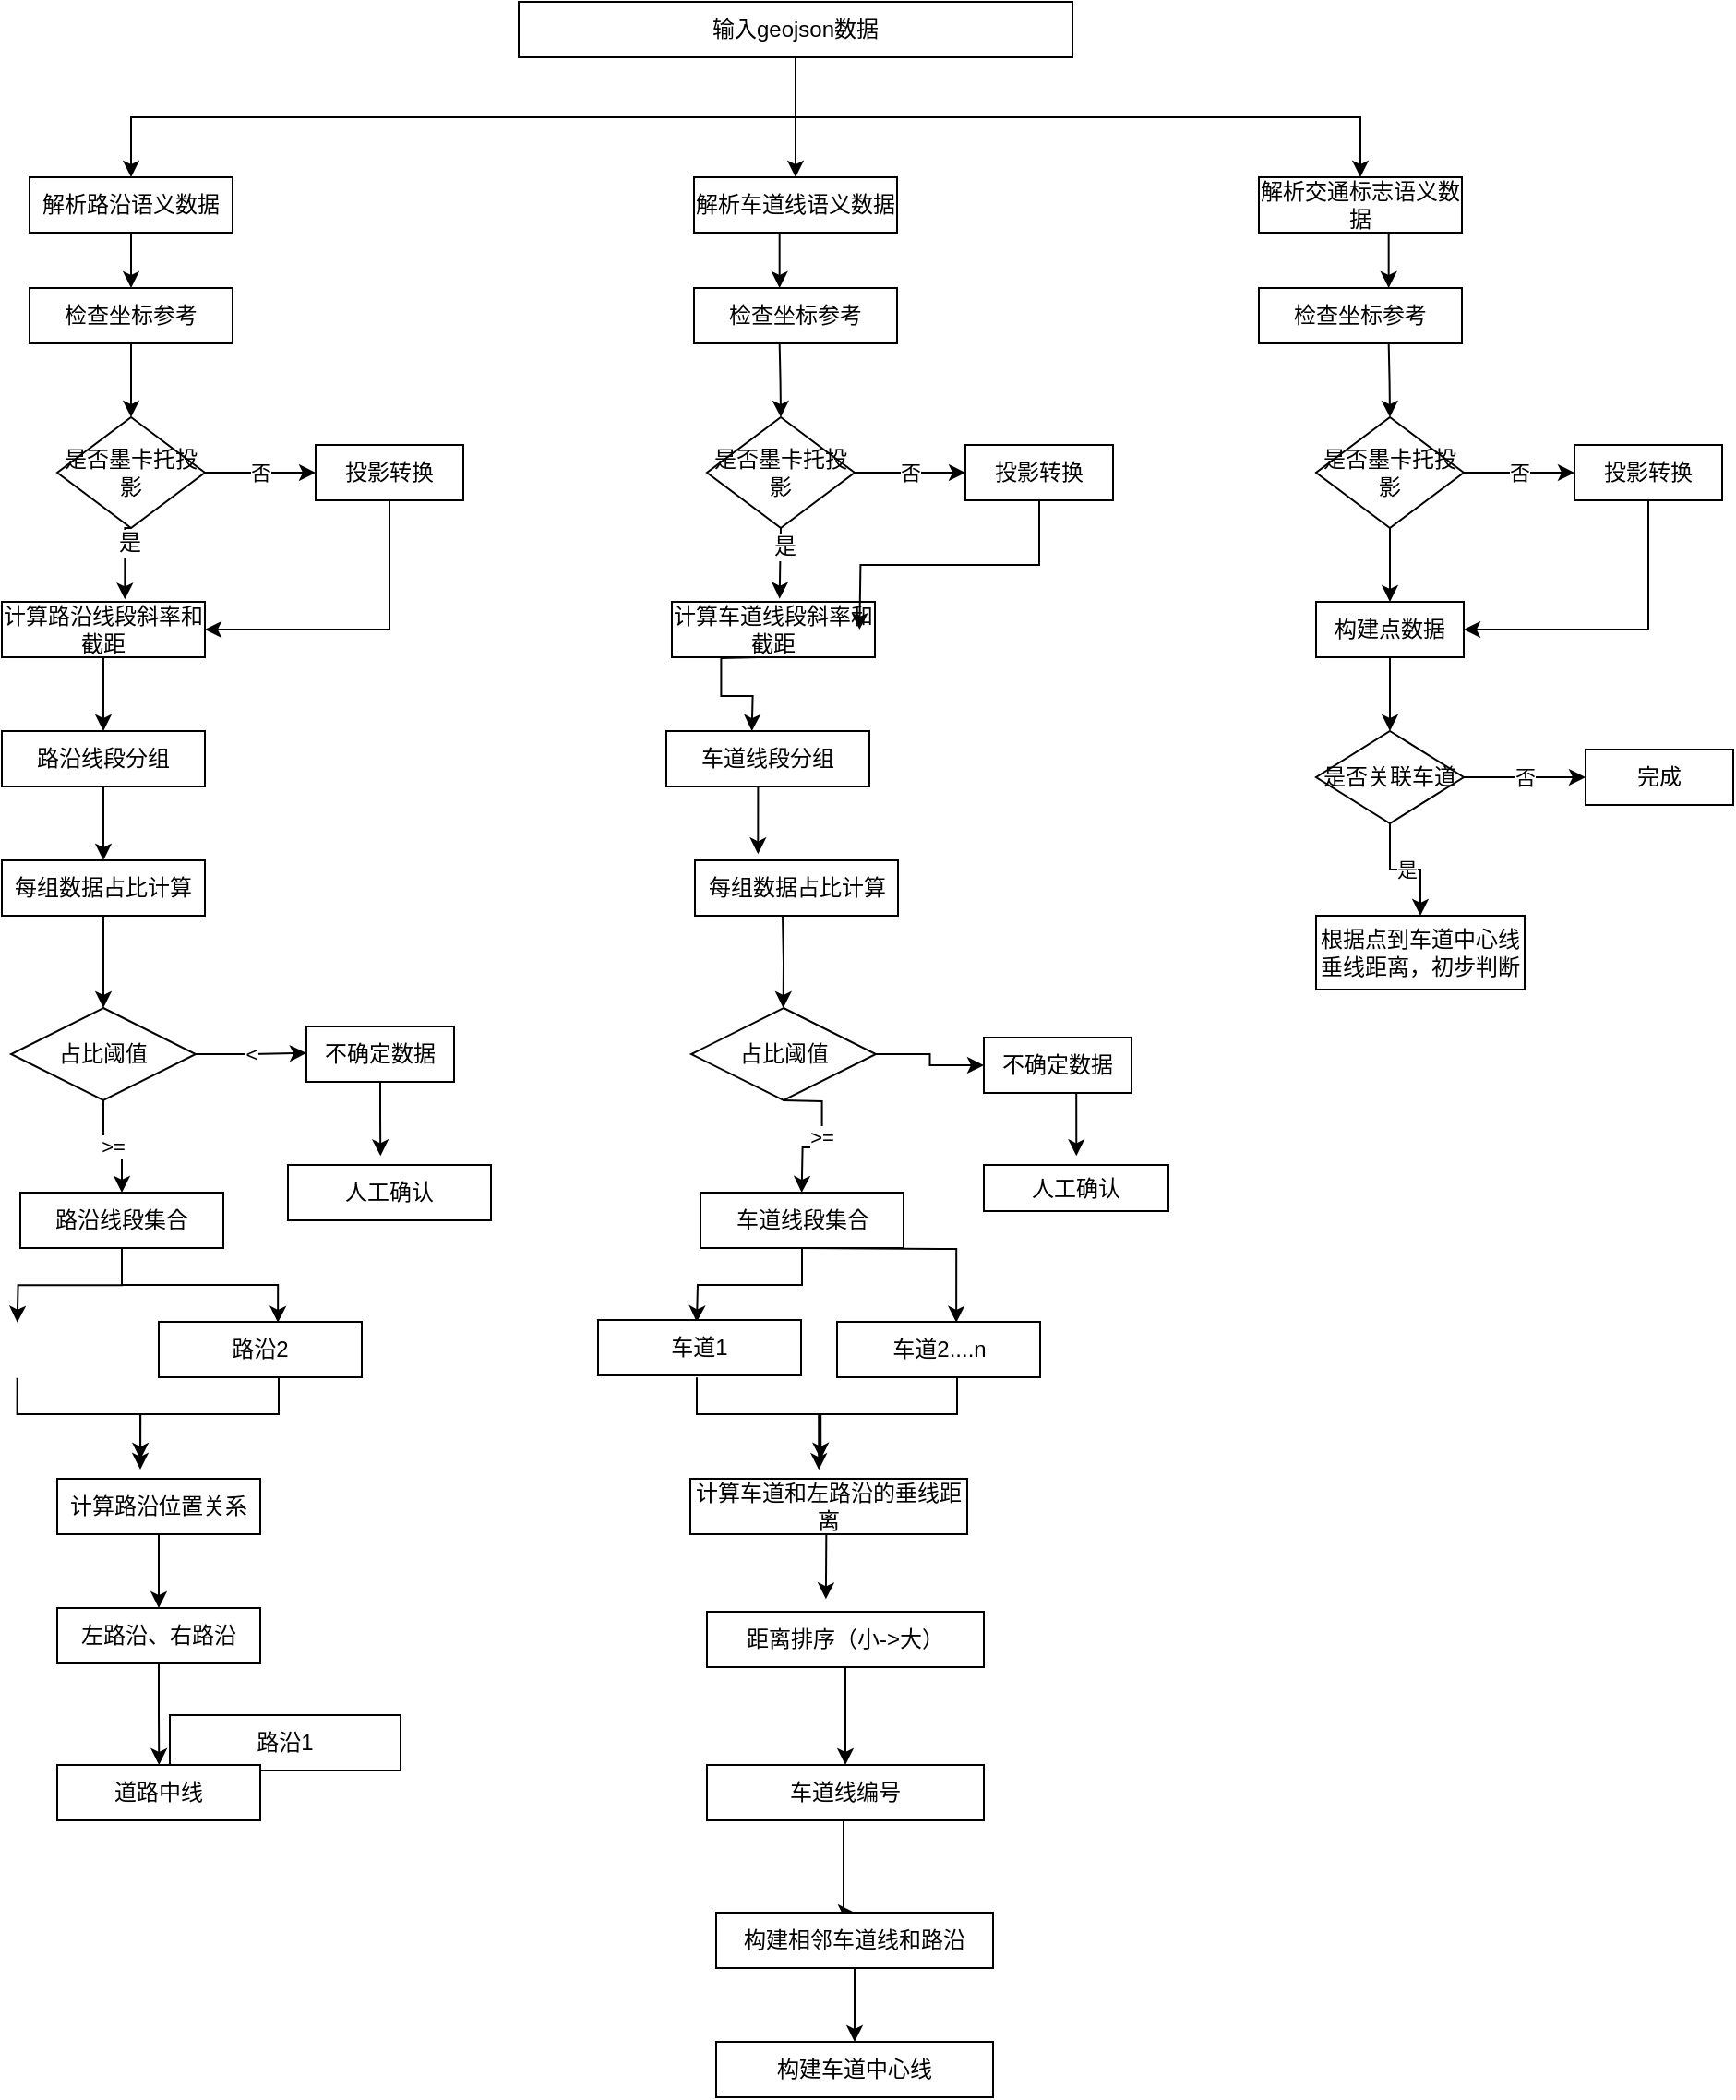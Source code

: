 <mxfile version="10.6.6" type="github"><diagram id="6-_netkW37LcGr_8hWaV" name="Page-1"><mxGraphModel dx="1840" dy="778" grid="1" gridSize="10" guides="1" tooltips="1" connect="1" arrows="1" fold="1" page="1" pageScale="1" pageWidth="827" pageHeight="1169" math="0" shadow="0"><root><mxCell id="0"/><mxCell id="1" parent="0"/><mxCell id="D04tNtbikMdSpkfqF5A8-1" style="edgeStyle=orthogonalEdgeStyle;rounded=0;orthogonalLoop=1;jettySize=auto;html=1;exitX=0.5;exitY=1;exitDx=0;exitDy=0;entryX=0.5;entryY=0;entryDx=0;entryDy=0;" parent="1" source="D04tNtbikMdSpkfqF5A8-2" target="D04tNtbikMdSpkfqF5A8-6" edge="1"><mxGeometry relative="1" as="geometry"/></mxCell><mxCell id="D04tNtbikMdSpkfqF5A8-2" value="解析路沿语义数据" style="rounded=0;whiteSpace=wrap;html=1;" parent="1" vertex="1"><mxGeometry x="19" y="112" width="110" height="30" as="geometry"/></mxCell><mxCell id="D04tNtbikMdSpkfqF5A8-3" style="edgeStyle=orthogonalEdgeStyle;rounded=0;orthogonalLoop=1;jettySize=auto;html=1;exitX=0.5;exitY=1;exitDx=0;exitDy=0;entryX=0.5;entryY=0;entryDx=0;entryDy=0;" parent="1" source="D04tNtbikMdSpkfqF5A8-4" target="D04tNtbikMdSpkfqF5A8-14" edge="1"><mxGeometry relative="1" as="geometry"/></mxCell><mxCell id="D04tNtbikMdSpkfqF5A8-4" value="计算路沿线段斜率和截距" style="rounded=0;whiteSpace=wrap;html=1;" parent="1" vertex="1"><mxGeometry x="4" y="342" width="110" height="30" as="geometry"/></mxCell><mxCell id="D04tNtbikMdSpkfqF5A8-5" style="edgeStyle=orthogonalEdgeStyle;rounded=0;orthogonalLoop=1;jettySize=auto;html=1;exitX=0.5;exitY=1;exitDx=0;exitDy=0;entryX=0.5;entryY=0;entryDx=0;entryDy=0;" parent="1" source="D04tNtbikMdSpkfqF5A8-6" target="D04tNtbikMdSpkfqF5A8-10" edge="1"><mxGeometry relative="1" as="geometry"/></mxCell><mxCell id="D04tNtbikMdSpkfqF5A8-6" value="检查坐标参考" style="rounded=0;whiteSpace=wrap;html=1;" parent="1" vertex="1"><mxGeometry x="19" y="172" width="110" height="30" as="geometry"/></mxCell><mxCell id="D04tNtbikMdSpkfqF5A8-7" style="edgeStyle=orthogonalEdgeStyle;rounded=0;orthogonalLoop=1;jettySize=auto;html=1;exitX=0.5;exitY=1;exitDx=0;exitDy=0;entryX=0.606;entryY=-0.044;entryDx=0;entryDy=0;entryPerimeter=0;" parent="1" source="D04tNtbikMdSpkfqF5A8-10" target="D04tNtbikMdSpkfqF5A8-4" edge="1"><mxGeometry relative="1" as="geometry"/></mxCell><mxCell id="D04tNtbikMdSpkfqF5A8-8" value="是" style="text;html=1;resizable=0;points=[];align=center;verticalAlign=middle;labelBackgroundColor=#ffffff;" parent="D04tNtbikMdSpkfqF5A8-7" vertex="1" connectable="0"><mxGeometry x="-0.463" y="2" relative="1" as="geometry"><mxPoint as="offset"/></mxGeometry></mxCell><mxCell id="D04tNtbikMdSpkfqF5A8-9" value="否" style="edgeStyle=orthogonalEdgeStyle;rounded=0;orthogonalLoop=1;jettySize=auto;html=1;exitX=1;exitY=0.5;exitDx=0;exitDy=0;entryX=0;entryY=0.5;entryDx=0;entryDy=0;" parent="1" source="D04tNtbikMdSpkfqF5A8-10" target="D04tNtbikMdSpkfqF5A8-12" edge="1"><mxGeometry relative="1" as="geometry"><mxPoint x="149" y="272" as="targetPoint"/></mxGeometry></mxCell><mxCell id="D04tNtbikMdSpkfqF5A8-10" value="是否墨卡托投影" style="rhombus;whiteSpace=wrap;html=1;" parent="1" vertex="1"><mxGeometry x="34" y="242" width="80" height="60" as="geometry"/></mxCell><mxCell id="D04tNtbikMdSpkfqF5A8-11" style="edgeStyle=orthogonalEdgeStyle;rounded=0;orthogonalLoop=1;jettySize=auto;html=1;exitX=0.5;exitY=1;exitDx=0;exitDy=0;entryX=1;entryY=0.5;entryDx=0;entryDy=0;" parent="1" source="D04tNtbikMdSpkfqF5A8-12" target="D04tNtbikMdSpkfqF5A8-4" edge="1"><mxGeometry relative="1" as="geometry"/></mxCell><mxCell id="D04tNtbikMdSpkfqF5A8-12" value="投影转换" style="rounded=0;whiteSpace=wrap;html=1;" parent="1" vertex="1"><mxGeometry x="174" y="257" width="80" height="30" as="geometry"/></mxCell><mxCell id="D04tNtbikMdSpkfqF5A8-13" style="edgeStyle=orthogonalEdgeStyle;rounded=0;orthogonalLoop=1;jettySize=auto;html=1;exitX=0.5;exitY=1;exitDx=0;exitDy=0;entryX=0.5;entryY=0;entryDx=0;entryDy=0;" parent="1" source="D04tNtbikMdSpkfqF5A8-14" target="D04tNtbikMdSpkfqF5A8-16" edge="1"><mxGeometry relative="1" as="geometry"/></mxCell><mxCell id="D04tNtbikMdSpkfqF5A8-14" value="路沿线段分组" style="rounded=0;whiteSpace=wrap;html=1;" parent="1" vertex="1"><mxGeometry x="4" y="412" width="110" height="30" as="geometry"/></mxCell><mxCell id="D04tNtbikMdSpkfqF5A8-15" style="edgeStyle=orthogonalEdgeStyle;rounded=0;orthogonalLoop=1;jettySize=auto;html=1;exitX=0.5;exitY=1;exitDx=0;exitDy=0;entryX=0.5;entryY=0;entryDx=0;entryDy=0;" parent="1" source="D04tNtbikMdSpkfqF5A8-16" target="D04tNtbikMdSpkfqF5A8-19" edge="1"><mxGeometry relative="1" as="geometry"/></mxCell><mxCell id="D04tNtbikMdSpkfqF5A8-16" value="每组数据占比计算" style="rounded=0;whiteSpace=wrap;html=1;" parent="1" vertex="1"><mxGeometry x="4" y="482" width="110" height="30" as="geometry"/></mxCell><mxCell id="D04tNtbikMdSpkfqF5A8-17" value="&amp;gt;=" style="edgeStyle=orthogonalEdgeStyle;rounded=0;orthogonalLoop=1;jettySize=auto;html=1;exitX=0.5;exitY=1;exitDx=0;exitDy=0;entryX=0.5;entryY=0;entryDx=0;entryDy=0;" parent="1" source="D04tNtbikMdSpkfqF5A8-19" target="D04tNtbikMdSpkfqF5A8-22" edge="1"><mxGeometry relative="1" as="geometry"/></mxCell><mxCell id="D04tNtbikMdSpkfqF5A8-18" value="&amp;lt;" style="edgeStyle=orthogonalEdgeStyle;rounded=0;orthogonalLoop=1;jettySize=auto;html=1;exitX=1;exitY=0.5;exitDx=0;exitDy=0;" parent="1" source="D04tNtbikMdSpkfqF5A8-19" edge="1"><mxGeometry relative="1" as="geometry"><mxPoint x="169" y="586.429" as="targetPoint"/></mxGeometry></mxCell><mxCell id="D04tNtbikMdSpkfqF5A8-19" value="占比阈值" style="rhombus;whiteSpace=wrap;html=1;" parent="1" vertex="1"><mxGeometry x="9" y="562" width="100" height="50" as="geometry"/></mxCell><mxCell id="D04tNtbikMdSpkfqF5A8-20" style="edgeStyle=orthogonalEdgeStyle;rounded=0;orthogonalLoop=1;jettySize=auto;html=1;exitX=0.5;exitY=1;exitDx=0;exitDy=0;entryX=0.5;entryY=0;entryDx=0;entryDy=0;" parent="1" source="D04tNtbikMdSpkfqF5A8-22" edge="1"><mxGeometry relative="1" as="geometry"><mxPoint x="12.333" y="732.333" as="targetPoint"/></mxGeometry></mxCell><mxCell id="D04tNtbikMdSpkfqF5A8-21" style="edgeStyle=orthogonalEdgeStyle;rounded=0;orthogonalLoop=1;jettySize=auto;html=1;exitX=0.5;exitY=1;exitDx=0;exitDy=0;entryX=0.587;entryY=0.014;entryDx=0;entryDy=0;entryPerimeter=0;" parent="1" source="D04tNtbikMdSpkfqF5A8-22" target="D04tNtbikMdSpkfqF5A8-42" edge="1"><mxGeometry relative="1" as="geometry"/></mxCell><mxCell id="D04tNtbikMdSpkfqF5A8-22" value="路沿线段集合" style="rounded=0;whiteSpace=wrap;html=1;" parent="1" vertex="1"><mxGeometry x="14" y="662" width="110" height="30" as="geometry"/></mxCell><mxCell id="D04tNtbikMdSpkfqF5A8-23" style="edgeStyle=orthogonalEdgeStyle;rounded=0;orthogonalLoop=1;jettySize=auto;html=1;exitX=0.5;exitY=1;exitDx=0;exitDy=0;entryX=0.5;entryY=0;entryDx=0;entryDy=0;" parent="1" edge="1"><mxGeometry relative="1" as="geometry"><mxPoint x="79.059" y="806.529" as="targetPoint"/><Array as="points"><mxPoint x="12" y="782"/><mxPoint x="79" y="782"/></Array><mxPoint x="12.333" y="762.333" as="sourcePoint"/></mxGeometry></mxCell><mxCell id="D04tNtbikMdSpkfqF5A8-24" value="路沿1" style="rounded=0;whiteSpace=wrap;html=1;" parent="1" vertex="1"><mxGeometry x="95" y="945" width="125" height="30" as="geometry"/></mxCell><mxCell id="D04tNtbikMdSpkfqF5A8-25" style="edgeStyle=orthogonalEdgeStyle;rounded=0;orthogonalLoop=1;jettySize=auto;html=1;exitX=0.5;exitY=1;exitDx=0;exitDy=0;" parent="1" source="D04tNtbikMdSpkfqF5A8-26" edge="1"><mxGeometry relative="1" as="geometry"><mxPoint x="586.143" y="642.143" as="targetPoint"/></mxGeometry></mxCell><mxCell id="D04tNtbikMdSpkfqF5A8-26" value="不确定数据" style="rounded=0;whiteSpace=wrap;html=1;" parent="1" vertex="1"><mxGeometry x="536" y="578" width="80" height="30" as="geometry"/></mxCell><mxCell id="D04tNtbikMdSpkfqF5A8-27" style="edgeStyle=orthogonalEdgeStyle;rounded=0;orthogonalLoop=1;jettySize=auto;html=1;exitX=0.5;exitY=1;exitDx=0;exitDy=0;entryX=0.5;entryY=0;entryDx=0;entryDy=0;" parent="1" edge="1"><mxGeometry relative="1" as="geometry"><mxPoint x="425.333" y="142" as="sourcePoint"/><mxPoint x="425.333" y="172" as="targetPoint"/></mxGeometry></mxCell><mxCell id="D04tNtbikMdSpkfqF5A8-28" value="解析车道线语义数据" style="rounded=0;whiteSpace=wrap;html=1;" parent="1" vertex="1"><mxGeometry x="379" y="112" width="110" height="30" as="geometry"/></mxCell><mxCell id="D04tNtbikMdSpkfqF5A8-29" style="edgeStyle=orthogonalEdgeStyle;rounded=0;orthogonalLoop=1;jettySize=auto;html=1;exitX=0.5;exitY=1;exitDx=0;exitDy=0;entryX=0.5;entryY=0;entryDx=0;entryDy=0;" parent="1" edge="1"><mxGeometry relative="1" as="geometry"><mxPoint x="413.667" y="372" as="sourcePoint"/><mxPoint x="410.333" y="412" as="targetPoint"/></mxGeometry></mxCell><mxCell id="D04tNtbikMdSpkfqF5A8-30" value="计算车道线段斜率和截距" style="rounded=0;whiteSpace=wrap;html=1;" parent="1" vertex="1"><mxGeometry x="367" y="342" width="110" height="30" as="geometry"/></mxCell><mxCell id="D04tNtbikMdSpkfqF5A8-31" style="edgeStyle=orthogonalEdgeStyle;rounded=0;orthogonalLoop=1;jettySize=auto;html=1;exitX=0.5;exitY=1;exitDx=0;exitDy=0;entryX=0.5;entryY=0;entryDx=0;entryDy=0;" parent="1" target="D04tNtbikMdSpkfqF5A8-36" edge="1"><mxGeometry relative="1" as="geometry"><mxPoint x="425.333" y="202" as="sourcePoint"/></mxGeometry></mxCell><mxCell id="D04tNtbikMdSpkfqF5A8-32" value="检查坐标参考" style="rounded=0;whiteSpace=wrap;html=1;" parent="1" vertex="1"><mxGeometry x="379" y="172" width="110" height="30" as="geometry"/></mxCell><mxCell id="D04tNtbikMdSpkfqF5A8-33" style="edgeStyle=orthogonalEdgeStyle;rounded=0;orthogonalLoop=1;jettySize=auto;html=1;exitX=0.5;exitY=1;exitDx=0;exitDy=0;entryX=0.606;entryY=-0.044;entryDx=0;entryDy=0;entryPerimeter=0;" parent="1" source="D04tNtbikMdSpkfqF5A8-36" edge="1"><mxGeometry relative="1" as="geometry"><mxPoint x="425.333" y="340.333" as="targetPoint"/></mxGeometry></mxCell><mxCell id="D04tNtbikMdSpkfqF5A8-34" value="是" style="text;html=1;resizable=0;points=[];align=center;verticalAlign=middle;labelBackgroundColor=#ffffff;" parent="D04tNtbikMdSpkfqF5A8-33" vertex="1" connectable="0"><mxGeometry x="-0.463" y="2" relative="1" as="geometry"><mxPoint as="offset"/></mxGeometry></mxCell><mxCell id="D04tNtbikMdSpkfqF5A8-35" value="否" style="edgeStyle=orthogonalEdgeStyle;rounded=0;orthogonalLoop=1;jettySize=auto;html=1;exitX=1;exitY=0.5;exitDx=0;exitDy=0;entryX=0;entryY=0.5;entryDx=0;entryDy=0;" parent="1" source="D04tNtbikMdSpkfqF5A8-36" target="D04tNtbikMdSpkfqF5A8-38" edge="1"><mxGeometry relative="1" as="geometry"><mxPoint x="501" y="272" as="targetPoint"/></mxGeometry></mxCell><mxCell id="D04tNtbikMdSpkfqF5A8-36" value="是否墨卡托投影" style="rhombus;whiteSpace=wrap;html=1;" parent="1" vertex="1"><mxGeometry x="386" y="242" width="80" height="60" as="geometry"/></mxCell><mxCell id="D04tNtbikMdSpkfqF5A8-37" style="edgeStyle=orthogonalEdgeStyle;rounded=0;orthogonalLoop=1;jettySize=auto;html=1;exitX=0.5;exitY=1;exitDx=0;exitDy=0;entryX=1;entryY=0.5;entryDx=0;entryDy=0;" parent="1" source="D04tNtbikMdSpkfqF5A8-38" edge="1"><mxGeometry relative="1" as="geometry"><mxPoint x="468.667" y="357" as="targetPoint"/></mxGeometry></mxCell><mxCell id="D04tNtbikMdSpkfqF5A8-38" value="投影转换" style="rounded=0;whiteSpace=wrap;html=1;" parent="1" vertex="1"><mxGeometry x="526" y="257" width="80" height="30" as="geometry"/></mxCell><mxCell id="D04tNtbikMdSpkfqF5A8-39" style="edgeStyle=orthogonalEdgeStyle;rounded=0;orthogonalLoop=1;jettySize=auto;html=1;exitX=0.5;exitY=1;exitDx=0;exitDy=0;entryX=0.376;entryY=-0.106;entryDx=0;entryDy=0;entryPerimeter=0;" parent="1" edge="1"><mxGeometry relative="1" as="geometry"><mxPoint x="410.333" y="442" as="sourcePoint"/><mxPoint x="413.667" y="478.667" as="targetPoint"/></mxGeometry></mxCell><mxCell id="D04tNtbikMdSpkfqF5A8-40" value="车道线段分组" style="rounded=0;whiteSpace=wrap;html=1;" parent="1" vertex="1"><mxGeometry x="364" y="412" width="110" height="30" as="geometry"/></mxCell><mxCell id="D04tNtbikMdSpkfqF5A8-41" style="edgeStyle=orthogonalEdgeStyle;rounded=0;orthogonalLoop=1;jettySize=auto;html=1;exitX=0.5;exitY=1;exitDx=0;exitDy=0;" parent="1" source="D04tNtbikMdSpkfqF5A8-42" edge="1"><mxGeometry relative="1" as="geometry"><mxPoint x="79" y="812" as="targetPoint"/><Array as="points"><mxPoint x="154" y="782"/><mxPoint x="79" y="782"/></Array></mxGeometry></mxCell><mxCell id="D04tNtbikMdSpkfqF5A8-42" value="路沿2" style="rounded=0;whiteSpace=wrap;html=1;" parent="1" vertex="1"><mxGeometry x="89" y="732" width="110" height="30" as="geometry"/></mxCell><mxCell id="D04tNtbikMdSpkfqF5A8-43" style="edgeStyle=orthogonalEdgeStyle;rounded=0;orthogonalLoop=1;jettySize=auto;html=1;exitX=0.5;exitY=1;exitDx=0;exitDy=0;entryX=0.5;entryY=0;entryDx=0;entryDy=0;" parent="1" source="D04tNtbikMdSpkfqF5A8-44" target="D04tNtbikMdSpkfqF5A8-46" edge="1"><mxGeometry relative="1" as="geometry"/></mxCell><mxCell id="D04tNtbikMdSpkfqF5A8-44" value="计算路沿位置关系" style="rounded=0;whiteSpace=wrap;html=1;" parent="1" vertex="1"><mxGeometry x="34" y="817" width="110" height="30" as="geometry"/></mxCell><mxCell id="D04tNtbikMdSpkfqF5A8-45" style="edgeStyle=orthogonalEdgeStyle;rounded=0;orthogonalLoop=1;jettySize=auto;html=1;exitX=0.5;exitY=1;exitDx=0;exitDy=0;" parent="1" source="D04tNtbikMdSpkfqF5A8-46" edge="1"><mxGeometry relative="1" as="geometry"><mxPoint x="89.143" y="972" as="targetPoint"/></mxGeometry></mxCell><mxCell id="D04tNtbikMdSpkfqF5A8-46" value="左路沿、右路沿" style="rounded=0;whiteSpace=wrap;html=1;" parent="1" vertex="1"><mxGeometry x="34" y="887" width="110" height="30" as="geometry"/></mxCell><mxCell id="D04tNtbikMdSpkfqF5A8-47" style="edgeStyle=orthogonalEdgeStyle;rounded=0;orthogonalLoop=1;jettySize=auto;html=1;exitX=0.5;exitY=1;exitDx=0;exitDy=0;entryX=0.5;entryY=0;entryDx=0;entryDy=0;" parent="1" edge="1"><mxGeometry relative="1" as="geometry"><mxPoint x="427" y="512" as="sourcePoint"/><mxPoint x="427.333" y="562" as="targetPoint"/></mxGeometry></mxCell><mxCell id="D04tNtbikMdSpkfqF5A8-48" value="每组数据占比计算" style="rounded=0;whiteSpace=wrap;html=1;" parent="1" vertex="1"><mxGeometry x="379.5" y="482" width="110" height="30" as="geometry"/></mxCell><mxCell id="D04tNtbikMdSpkfqF5A8-49" value="&amp;gt;=" style="edgeStyle=orthogonalEdgeStyle;rounded=0;orthogonalLoop=1;jettySize=auto;html=1;exitX=0.5;exitY=1;exitDx=0;exitDy=0;entryX=0.5;entryY=0;entryDx=0;entryDy=0;" parent="1" edge="1"><mxGeometry relative="1" as="geometry"><mxPoint x="427.333" y="612" as="sourcePoint"/><mxPoint x="437.333" y="662" as="targetPoint"/></mxGeometry></mxCell><mxCell id="J7Q6z3CBT8sccJEZ1OS6-2" style="edgeStyle=orthogonalEdgeStyle;rounded=0;orthogonalLoop=1;jettySize=auto;html=1;exitX=1;exitY=0.5;exitDx=0;exitDy=0;entryX=0;entryY=0.5;entryDx=0;entryDy=0;" edge="1" parent="1" source="D04tNtbikMdSpkfqF5A8-51" target="D04tNtbikMdSpkfqF5A8-26"><mxGeometry relative="1" as="geometry"/></mxCell><mxCell id="D04tNtbikMdSpkfqF5A8-51" value="占比阈值" style="rhombus;whiteSpace=wrap;html=1;" parent="1" vertex="1"><mxGeometry x="377.5" y="562" width="100" height="50" as="geometry"/></mxCell><mxCell id="D04tNtbikMdSpkfqF5A8-52" style="edgeStyle=orthogonalEdgeStyle;rounded=0;orthogonalLoop=1;jettySize=auto;html=1;exitX=0.5;exitY=1;exitDx=0;exitDy=0;entryX=0.5;entryY=0;entryDx=0;entryDy=0;" parent="1" source="D04tNtbikMdSpkfqF5A8-54" edge="1"><mxGeometry relative="1" as="geometry"><mxPoint x="380.5" y="732.143" as="targetPoint"/></mxGeometry></mxCell><mxCell id="D04tNtbikMdSpkfqF5A8-53" style="edgeStyle=orthogonalEdgeStyle;rounded=0;orthogonalLoop=1;jettySize=auto;html=1;exitX=0.5;exitY=1;exitDx=0;exitDy=0;entryX=0.587;entryY=0.014;entryDx=0;entryDy=0;entryPerimeter=0;" parent="1" target="D04tNtbikMdSpkfqF5A8-57" edge="1"><mxGeometry relative="1" as="geometry"><mxPoint x="437.333" y="692" as="sourcePoint"/></mxGeometry></mxCell><mxCell id="D04tNtbikMdSpkfqF5A8-54" value="车道线段集合" style="rounded=0;whiteSpace=wrap;html=1;" parent="1" vertex="1"><mxGeometry x="382.5" y="662" width="110" height="30" as="geometry"/></mxCell><mxCell id="D04tNtbikMdSpkfqF5A8-55" style="edgeStyle=orthogonalEdgeStyle;rounded=0;orthogonalLoop=1;jettySize=auto;html=1;exitX=0.5;exitY=1;exitDx=0;exitDy=0;entryX=0.5;entryY=0;entryDx=0;entryDy=0;" parent="1" edge="1"><mxGeometry relative="1" as="geometry"><mxPoint x="380.5" y="762.143" as="sourcePoint"/><mxPoint x="447.643" y="806.429" as="targetPoint"/><Array as="points"><mxPoint x="380.5" y="782"/><mxPoint x="447.5" y="782"/></Array></mxGeometry></mxCell><mxCell id="D04tNtbikMdSpkfqF5A8-56" style="edgeStyle=orthogonalEdgeStyle;rounded=0;orthogonalLoop=1;jettySize=auto;html=1;exitX=0.5;exitY=1;exitDx=0;exitDy=0;" parent="1" source="D04tNtbikMdSpkfqF5A8-57" edge="1"><mxGeometry relative="1" as="geometry"><mxPoint x="446.643" y="812.143" as="targetPoint"/><Array as="points"><mxPoint x="521.5" y="782"/><mxPoint x="446.5" y="782"/></Array></mxGeometry></mxCell><mxCell id="D04tNtbikMdSpkfqF5A8-57" value="车道2....n" style="rounded=0;whiteSpace=wrap;html=1;" parent="1" vertex="1"><mxGeometry x="456.5" y="732" width="110" height="30" as="geometry"/></mxCell><mxCell id="D04tNtbikMdSpkfqF5A8-58" style="edgeStyle=orthogonalEdgeStyle;rounded=0;orthogonalLoop=1;jettySize=auto;html=1;exitX=0.5;exitY=1;exitDx=0;exitDy=0;" parent="1" edge="1"><mxGeometry relative="1" as="geometry"><mxPoint x="450.429" y="882.143" as="targetPoint"/><mxPoint x="450.667" y="847" as="sourcePoint"/></mxGeometry></mxCell><mxCell id="D04tNtbikMdSpkfqF5A8-59" value="计算车道和左路沿的垂线距离" style="rounded=0;whiteSpace=wrap;html=1;" parent="1" vertex="1"><mxGeometry x="377" y="817" width="150" height="30" as="geometry"/></mxCell><mxCell id="D04tNtbikMdSpkfqF5A8-60" style="edgeStyle=orthogonalEdgeStyle;rounded=0;orthogonalLoop=1;jettySize=auto;html=1;exitX=0.5;exitY=1;exitDx=0;exitDy=0;" parent="1" source="D04tNtbikMdSpkfqF5A8-61" edge="1"><mxGeometry relative="1" as="geometry"><mxPoint x="209.143" y="642.143" as="targetPoint"/></mxGeometry></mxCell><mxCell id="D04tNtbikMdSpkfqF5A8-61" value="不确定数据" style="rounded=0;whiteSpace=wrap;html=1;" parent="1" vertex="1"><mxGeometry x="169" y="572" width="80" height="30" as="geometry"/></mxCell><mxCell id="D04tNtbikMdSpkfqF5A8-62" value="车道1" style="rounded=0;whiteSpace=wrap;html=1;" parent="1" vertex="1"><mxGeometry x="327" y="731" width="110" height="30" as="geometry"/></mxCell><mxCell id="D04tNtbikMdSpkfqF5A8-63" style="edgeStyle=orthogonalEdgeStyle;rounded=0;orthogonalLoop=1;jettySize=auto;html=1;exitX=0.5;exitY=1;exitDx=0;exitDy=0;entryX=0.5;entryY=0;entryDx=0;entryDy=0;" parent="1" source="D04tNtbikMdSpkfqF5A8-64" target="D04tNtbikMdSpkfqF5A8-66" edge="1"><mxGeometry relative="1" as="geometry"/></mxCell><mxCell id="D04tNtbikMdSpkfqF5A8-64" value="距离排序（小-&amp;gt;大）" style="rounded=0;whiteSpace=wrap;html=1;" parent="1" vertex="1"><mxGeometry x="386" y="889" width="150" height="30" as="geometry"/></mxCell><mxCell id="D04tNtbikMdSpkfqF5A8-65" style="edgeStyle=orthogonalEdgeStyle;rounded=0;orthogonalLoop=1;jettySize=auto;html=1;exitX=0.5;exitY=1;exitDx=0;exitDy=0;entryX=0.5;entryY=0;entryDx=0;entryDy=0;" parent="1" source="D04tNtbikMdSpkfqF5A8-66" target="D04tNtbikMdSpkfqF5A8-68" edge="1"><mxGeometry relative="1" as="geometry"><Array as="points"><mxPoint x="460" y="1052"/></Array></mxGeometry></mxCell><mxCell id="D04tNtbikMdSpkfqF5A8-66" value="车道线编号" style="rounded=0;whiteSpace=wrap;html=1;" parent="1" vertex="1"><mxGeometry x="386" y="972" width="150" height="30" as="geometry"/></mxCell><mxCell id="D04tNtbikMdSpkfqF5A8-67" style="edgeStyle=orthogonalEdgeStyle;rounded=0;orthogonalLoop=1;jettySize=auto;html=1;exitX=0.5;exitY=1;exitDx=0;exitDy=0;entryX=0.5;entryY=0;entryDx=0;entryDy=0;" parent="1" source="D04tNtbikMdSpkfqF5A8-68" target="D04tNtbikMdSpkfqF5A8-69" edge="1"><mxGeometry relative="1" as="geometry"/></mxCell><mxCell id="D04tNtbikMdSpkfqF5A8-68" value="构建相邻车道线和路沿" style="rounded=0;whiteSpace=wrap;html=1;" parent="1" vertex="1"><mxGeometry x="391" y="1052" width="150" height="30" as="geometry"/></mxCell><mxCell id="D04tNtbikMdSpkfqF5A8-69" value="构建车道中心线" style="rounded=0;whiteSpace=wrap;html=1;" parent="1" vertex="1"><mxGeometry x="391" y="1122" width="150" height="30" as="geometry"/></mxCell><mxCell id="D04tNtbikMdSpkfqF5A8-70" value="人工确认" style="rounded=0;whiteSpace=wrap;html=1;" parent="1" vertex="1"><mxGeometry x="159" y="647" width="110" height="30" as="geometry"/></mxCell><mxCell id="D04tNtbikMdSpkfqF5A8-71" value="人工确认" style="rounded=0;whiteSpace=wrap;html=1;" parent="1" vertex="1"><mxGeometry x="536" y="647" width="100" height="25" as="geometry"/></mxCell><mxCell id="D04tNtbikMdSpkfqF5A8-72" value="道路中线" style="rounded=0;whiteSpace=wrap;html=1;" parent="1" vertex="1"><mxGeometry x="34" y="972" width="110" height="30" as="geometry"/></mxCell><mxCell id="D04tNtbikMdSpkfqF5A8-73" style="edgeStyle=orthogonalEdgeStyle;rounded=0;orthogonalLoop=1;jettySize=auto;html=1;exitX=0.5;exitY=1;exitDx=0;exitDy=0;entryX=0.5;entryY=0;entryDx=0;entryDy=0;" parent="1" edge="1"><mxGeometry relative="1" as="geometry"><mxPoint x="755.333" y="142" as="sourcePoint"/><mxPoint x="755.333" y="172" as="targetPoint"/></mxGeometry></mxCell><mxCell id="D04tNtbikMdSpkfqF5A8-74" value="解析交通标志语义数据" style="rounded=0;whiteSpace=wrap;html=1;" parent="1" vertex="1"><mxGeometry x="685" y="112" width="110" height="30" as="geometry"/></mxCell><mxCell id="D04tNtbikMdSpkfqF5A8-75" style="edgeStyle=orthogonalEdgeStyle;rounded=0;orthogonalLoop=1;jettySize=auto;html=1;exitX=0.5;exitY=1;exitDx=0;exitDy=0;entryX=0.5;entryY=0;entryDx=0;entryDy=0;" parent="1" target="D04tNtbikMdSpkfqF5A8-79" edge="1"><mxGeometry relative="1" as="geometry"><mxPoint x="755.333" y="202" as="sourcePoint"/></mxGeometry></mxCell><mxCell id="D04tNtbikMdSpkfqF5A8-76" value="检查坐标参考" style="rounded=0;whiteSpace=wrap;html=1;" parent="1" vertex="1"><mxGeometry x="685" y="172" width="110" height="30" as="geometry"/></mxCell><mxCell id="D04tNtbikMdSpkfqF5A8-77" value="否" style="edgeStyle=orthogonalEdgeStyle;rounded=0;orthogonalLoop=1;jettySize=auto;html=1;exitX=1;exitY=0.5;exitDx=0;exitDy=0;entryX=0;entryY=0.5;entryDx=0;entryDy=0;" parent="1" source="D04tNtbikMdSpkfqF5A8-79" target="D04tNtbikMdSpkfqF5A8-81" edge="1"><mxGeometry relative="1" as="geometry"><mxPoint x="831" y="272" as="targetPoint"/></mxGeometry></mxCell><mxCell id="D04tNtbikMdSpkfqF5A8-78" style="edgeStyle=orthogonalEdgeStyle;rounded=0;orthogonalLoop=1;jettySize=auto;html=1;exitX=0.5;exitY=1;exitDx=0;exitDy=0;entryX=0.5;entryY=0;entryDx=0;entryDy=0;" parent="1" source="D04tNtbikMdSpkfqF5A8-79" target="D04tNtbikMdSpkfqF5A8-83" edge="1"><mxGeometry relative="1" as="geometry"/></mxCell><mxCell id="D04tNtbikMdSpkfqF5A8-79" value="是否墨卡托投影" style="rhombus;whiteSpace=wrap;html=1;" parent="1" vertex="1"><mxGeometry x="716" y="242" width="80" height="60" as="geometry"/></mxCell><mxCell id="D04tNtbikMdSpkfqF5A8-80" style="edgeStyle=orthogonalEdgeStyle;rounded=0;orthogonalLoop=1;jettySize=auto;html=1;exitX=0.5;exitY=1;exitDx=0;exitDy=0;entryX=1;entryY=0.5;entryDx=0;entryDy=0;" parent="1" source="D04tNtbikMdSpkfqF5A8-81" target="D04tNtbikMdSpkfqF5A8-83" edge="1"><mxGeometry relative="1" as="geometry"/></mxCell><mxCell id="D04tNtbikMdSpkfqF5A8-81" value="投影转换" style="rounded=0;whiteSpace=wrap;html=1;" parent="1" vertex="1"><mxGeometry x="856" y="257" width="80" height="30" as="geometry"/></mxCell><mxCell id="D04tNtbikMdSpkfqF5A8-82" style="edgeStyle=orthogonalEdgeStyle;rounded=0;orthogonalLoop=1;jettySize=auto;html=1;exitX=0.5;exitY=1;exitDx=0;exitDy=0;" parent="1" source="D04tNtbikMdSpkfqF5A8-83" target="D04tNtbikMdSpkfqF5A8-86" edge="1"><mxGeometry relative="1" as="geometry"/></mxCell><mxCell id="D04tNtbikMdSpkfqF5A8-83" value="构建点数据" style="rounded=0;whiteSpace=wrap;html=1;" parent="1" vertex="1"><mxGeometry x="716" y="342" width="80" height="30" as="geometry"/></mxCell><mxCell id="D04tNtbikMdSpkfqF5A8-84" value="否" style="edgeStyle=orthogonalEdgeStyle;rounded=0;orthogonalLoop=1;jettySize=auto;html=1;exitX=1;exitY=0.5;exitDx=0;exitDy=0;" parent="1" source="D04tNtbikMdSpkfqF5A8-86" target="D04tNtbikMdSpkfqF5A8-87" edge="1"><mxGeometry relative="1" as="geometry"/></mxCell><mxCell id="D04tNtbikMdSpkfqF5A8-85" value="是" style="edgeStyle=orthogonalEdgeStyle;rounded=0;orthogonalLoop=1;jettySize=auto;html=1;exitX=0.5;exitY=1;exitDx=0;exitDy=0;entryX=0.5;entryY=0;entryDx=0;entryDy=0;" parent="1" source="D04tNtbikMdSpkfqF5A8-86" target="D04tNtbikMdSpkfqF5A8-88" edge="1"><mxGeometry relative="1" as="geometry"/></mxCell><mxCell id="D04tNtbikMdSpkfqF5A8-86" value="是否关联车道" style="rhombus;whiteSpace=wrap;html=1;" parent="1" vertex="1"><mxGeometry x="716" y="412" width="80" height="50" as="geometry"/></mxCell><mxCell id="D04tNtbikMdSpkfqF5A8-87" value="完成" style="rounded=0;whiteSpace=wrap;html=1;" parent="1" vertex="1"><mxGeometry x="862" y="422" width="80" height="30" as="geometry"/></mxCell><mxCell id="D04tNtbikMdSpkfqF5A8-88" value="根据点到车道中心线垂线距离，初步判断" style="rounded=0;whiteSpace=wrap;html=1;" parent="1" vertex="1"><mxGeometry x="716" y="512" width="113" height="40" as="geometry"/></mxCell><mxCell id="D04tNtbikMdSpkfqF5A8-89" style="edgeStyle=orthogonalEdgeStyle;rounded=0;orthogonalLoop=1;jettySize=auto;html=1;exitX=0.5;exitY=1;exitDx=0;exitDy=0;entryX=0.5;entryY=0;entryDx=0;entryDy=0;" parent="1" source="D04tNtbikMdSpkfqF5A8-92" target="D04tNtbikMdSpkfqF5A8-28" edge="1"><mxGeometry relative="1" as="geometry"/></mxCell><mxCell id="D04tNtbikMdSpkfqF5A8-90" style="edgeStyle=orthogonalEdgeStyle;rounded=0;orthogonalLoop=1;jettySize=auto;html=1;exitX=0.5;exitY=1;exitDx=0;exitDy=0;entryX=0.5;entryY=0;entryDx=0;entryDy=0;" parent="1" source="D04tNtbikMdSpkfqF5A8-92" target="D04tNtbikMdSpkfqF5A8-74" edge="1"><mxGeometry relative="1" as="geometry"/></mxCell><mxCell id="D04tNtbikMdSpkfqF5A8-91" style="edgeStyle=orthogonalEdgeStyle;rounded=0;orthogonalLoop=1;jettySize=auto;html=1;exitX=0.5;exitY=1;exitDx=0;exitDy=0;" parent="1" source="D04tNtbikMdSpkfqF5A8-92" target="D04tNtbikMdSpkfqF5A8-2" edge="1"><mxGeometry relative="1" as="geometry"/></mxCell><mxCell id="D04tNtbikMdSpkfqF5A8-92" value="输入geojson数据" style="rounded=0;whiteSpace=wrap;html=1;" parent="1" vertex="1"><mxGeometry x="284" y="17" width="300" height="30" as="geometry"/></mxCell></root></mxGraphModel></diagram></mxfile>